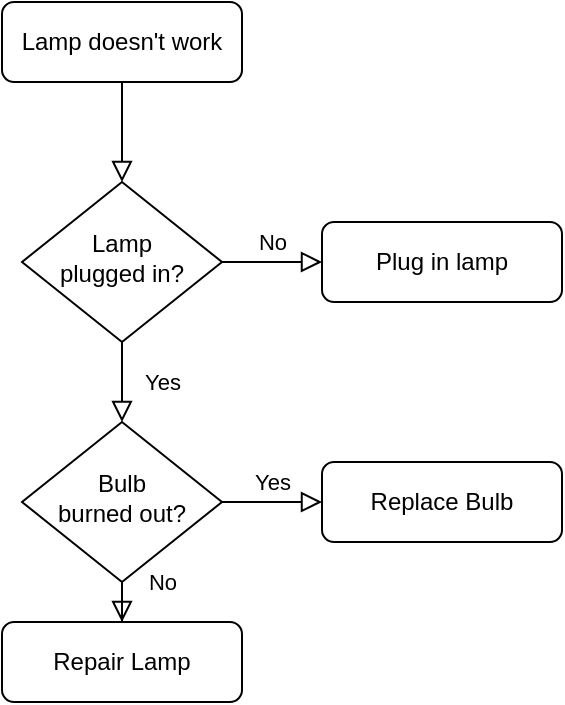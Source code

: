 <mxfile version="24.2.2" type="google" pages="2">
  <diagram id="C5RBs43oDa-KdzZeNtuy" name="Page-1">
    <mxGraphModel grid="1" page="1" gridSize="10" guides="1" tooltips="1" connect="1" arrows="1" fold="1" pageScale="1" pageWidth="827" pageHeight="1169" math="0" shadow="0">
      <root>
        <mxCell id="WIyWlLk6GJQsqaUBKTNV-0" />
        <mxCell id="WIyWlLk6GJQsqaUBKTNV-1" parent="WIyWlLk6GJQsqaUBKTNV-0" />
        <mxCell id="WIyWlLk6GJQsqaUBKTNV-2" value="" style="rounded=0;html=1;jettySize=auto;orthogonalLoop=1;fontSize=11;endArrow=block;endFill=0;endSize=8;strokeWidth=1;shadow=0;labelBackgroundColor=none;edgeStyle=orthogonalEdgeStyle;" edge="1" parent="WIyWlLk6GJQsqaUBKTNV-1" source="WIyWlLk6GJQsqaUBKTNV-3" target="WIyWlLk6GJQsqaUBKTNV-6">
          <mxGeometry relative="1" as="geometry" />
        </mxCell>
        <mxCell id="WIyWlLk6GJQsqaUBKTNV-3" value="Lamp doesn&#39;t work" style="rounded=1;whiteSpace=wrap;html=1;fontSize=12;glass=0;strokeWidth=1;shadow=0;" vertex="1" parent="WIyWlLk6GJQsqaUBKTNV-1">
          <mxGeometry x="160" y="80" width="120" height="40" as="geometry" />
        </mxCell>
        <mxCell id="WIyWlLk6GJQsqaUBKTNV-4" value="Yes" style="rounded=0;html=1;jettySize=auto;orthogonalLoop=1;fontSize=11;endArrow=block;endFill=0;endSize=8;strokeWidth=1;shadow=0;labelBackgroundColor=none;edgeStyle=orthogonalEdgeStyle;" edge="1" parent="WIyWlLk6GJQsqaUBKTNV-1" source="WIyWlLk6GJQsqaUBKTNV-6" target="WIyWlLk6GJQsqaUBKTNV-10">
          <mxGeometry y="20" relative="1" as="geometry">
            <mxPoint as="offset" />
          </mxGeometry>
        </mxCell>
        <mxCell id="WIyWlLk6GJQsqaUBKTNV-5" value="No" style="edgeStyle=orthogonalEdgeStyle;rounded=0;html=1;jettySize=auto;orthogonalLoop=1;fontSize=11;endArrow=block;endFill=0;endSize=8;strokeWidth=1;shadow=0;labelBackgroundColor=none;" edge="1" parent="WIyWlLk6GJQsqaUBKTNV-1" source="WIyWlLk6GJQsqaUBKTNV-6" target="WIyWlLk6GJQsqaUBKTNV-7">
          <mxGeometry y="10" relative="1" as="geometry">
            <mxPoint as="offset" />
          </mxGeometry>
        </mxCell>
        <mxCell id="WIyWlLk6GJQsqaUBKTNV-6" value="Lamp&lt;br&gt;plugged in?" style="rhombus;whiteSpace=wrap;html=1;shadow=0;fontFamily=Helvetica;fontSize=12;align=center;strokeWidth=1;spacing=6;spacingTop=-4;" vertex="1" parent="WIyWlLk6GJQsqaUBKTNV-1">
          <mxGeometry x="170" y="170" width="100" height="80" as="geometry" />
        </mxCell>
        <mxCell id="WIyWlLk6GJQsqaUBKTNV-7" value="Plug in lamp" style="rounded=1;whiteSpace=wrap;html=1;fontSize=12;glass=0;strokeWidth=1;shadow=0;" vertex="1" parent="WIyWlLk6GJQsqaUBKTNV-1">
          <mxGeometry x="320" y="190" width="120" height="40" as="geometry" />
        </mxCell>
        <mxCell id="WIyWlLk6GJQsqaUBKTNV-8" value="No" style="rounded=0;html=1;jettySize=auto;orthogonalLoop=1;fontSize=11;endArrow=block;endFill=0;endSize=8;strokeWidth=1;shadow=0;labelBackgroundColor=none;edgeStyle=orthogonalEdgeStyle;" edge="1" parent="WIyWlLk6GJQsqaUBKTNV-1" source="WIyWlLk6GJQsqaUBKTNV-10" target="WIyWlLk6GJQsqaUBKTNV-11">
          <mxGeometry x="0.333" y="20" relative="1" as="geometry">
            <mxPoint as="offset" />
          </mxGeometry>
        </mxCell>
        <mxCell id="WIyWlLk6GJQsqaUBKTNV-9" value="Yes" style="edgeStyle=orthogonalEdgeStyle;rounded=0;html=1;jettySize=auto;orthogonalLoop=1;fontSize=11;endArrow=block;endFill=0;endSize=8;strokeWidth=1;shadow=0;labelBackgroundColor=none;" edge="1" parent="WIyWlLk6GJQsqaUBKTNV-1" source="WIyWlLk6GJQsqaUBKTNV-10" target="WIyWlLk6GJQsqaUBKTNV-12">
          <mxGeometry y="10" relative="1" as="geometry">
            <mxPoint as="offset" />
          </mxGeometry>
        </mxCell>
        <mxCell id="WIyWlLk6GJQsqaUBKTNV-10" value="Bulb&lt;br&gt;burned out?" style="rhombus;whiteSpace=wrap;html=1;shadow=0;fontFamily=Helvetica;fontSize=12;align=center;strokeWidth=1;spacing=6;spacingTop=-4;" vertex="1" parent="WIyWlLk6GJQsqaUBKTNV-1">
          <mxGeometry x="170" y="290" width="100" height="80" as="geometry" />
        </mxCell>
        <mxCell id="WIyWlLk6GJQsqaUBKTNV-11" value="Repair Lamp" style="rounded=1;whiteSpace=wrap;html=1;fontSize=12;glass=0;strokeWidth=1;shadow=0;" vertex="1" parent="WIyWlLk6GJQsqaUBKTNV-1">
          <mxGeometry x="160" y="390" width="120" height="40" as="geometry" />
        </mxCell>
        <mxCell id="WIyWlLk6GJQsqaUBKTNV-12" value="Replace Bulb" style="rounded=1;whiteSpace=wrap;html=1;fontSize=12;glass=0;strokeWidth=1;shadow=0;" vertex="1" parent="WIyWlLk6GJQsqaUBKTNV-1">
          <mxGeometry x="320" y="310" width="120" height="40" as="geometry" />
        </mxCell>
      </root>
    </mxGraphModel>
  </diagram>
  <diagram id="bB6I3S5YnJukGwNrRYVE" name="第 2 页">
    <mxGraphModel grid="0" page="1" gridSize="10" guides="1" tooltips="1" connect="1" arrows="1" fold="1" pageScale="1" pageWidth="1169" pageHeight="1654" background="none" math="0" shadow="0">
      <root>
        <mxCell id="0" />
        <mxCell id="1" parent="0" />
        <mxCell id="1eYPgelw1Xq9mUJYC8PW-10" value="" style="edgeStyle=orthogonalEdgeStyle;rounded=0;orthogonalLoop=1;jettySize=auto;html=1;strokeWidth=2;fontSize=14;fontStyle=1" edge="1" parent="1" source="1eYPgelw1Xq9mUJYC8PW-5" target="1eYPgelw1Xq9mUJYC8PW-9">
          <mxGeometry relative="1" as="geometry">
            <Array as="points">
              <mxPoint x="480" y="250" />
              <mxPoint x="480" y="290" />
            </Array>
          </mxGeometry>
        </mxCell>
        <mxCell id="1eYPgelw1Xq9mUJYC8PW-5" value="&lt;font style=&quot;font-size: 14px;&quot;&gt;Sentiment Score&lt;/font&gt;" style="whiteSpace=wrap;html=1;rounded=1;glass=0;strokeWidth=2;shadow=0;fontSize=14;fontStyle=1" vertex="1" parent="1">
          <mxGeometry x="360" y="220" width="90" height="60" as="geometry" />
        </mxCell>
        <mxCell id="1eYPgelw1Xq9mUJYC8PW-18" value="" style="edgeStyle=orthogonalEdgeStyle;rounded=0;orthogonalLoop=1;jettySize=auto;html=1;strokeWidth=2;fontSize=14;fontStyle=1" edge="1" parent="1" source="1eYPgelw1Xq9mUJYC8PW-9" target="1eYPgelw1Xq9mUJYC8PW-17">
          <mxGeometry relative="1" as="geometry" />
        </mxCell>
        <mxCell id="1eYPgelw1Xq9mUJYC8PW-9" value="&lt;font style=&quot;font-size: 14px;&quot;&gt;concatenate&lt;/font&gt;" style="rhombus;whiteSpace=wrap;html=1;rounded=1;glass=0;strokeWidth=2;shadow=0;fontSize=14;fontStyle=1" vertex="1" parent="1">
          <mxGeometry x="510" y="260" width="100" height="60" as="geometry" />
        </mxCell>
        <mxCell id="1eYPgelw1Xq9mUJYC8PW-16" style="edgeStyle=orthogonalEdgeStyle;rounded=0;orthogonalLoop=1;jettySize=auto;html=1;entryX=0;entryY=0.5;entryDx=0;entryDy=0;strokeWidth=2;fontSize=14;fontStyle=1" edge="1" parent="1" source="1eYPgelw1Xq9mUJYC8PW-14" target="1eYPgelw1Xq9mUJYC8PW-5">
          <mxGeometry relative="1" as="geometry" />
        </mxCell>
        <mxCell id="1eYPgelw1Xq9mUJYC8PW-14" value="&lt;span style=&quot;font-size: 14px;&quot;&gt;BERT&lt;/span&gt;&lt;div style=&quot;font-size: 14px;&quot;&gt;&lt;span style=&quot;font-size: 14px;&quot;&gt;&amp;amp;&lt;br style=&quot;font-size: 14px;&quot;&gt;&lt;/span&gt;&lt;div style=&quot;font-size: 14px;&quot;&gt;&lt;span style=&quot;font-size: 14px;&quot;&gt;VADER&lt;/span&gt;&lt;/div&gt;&lt;/div&gt;" style="ellipse;whiteSpace=wrap;html=1;rounded=1;glass=0;strokeWidth=2;shadow=0;fontSize=14;fontStyle=1" vertex="1" parent="1">
          <mxGeometry x="230" y="210" width="90" height="80" as="geometry" />
        </mxCell>
        <mxCell id="MG5RfqQfxf4gKzajD_9t-4" value="" style="edgeStyle=orthogonalEdgeStyle;rounded=0;orthogonalLoop=1;jettySize=auto;html=1;strokeWidth=2;fontSize=14;fontStyle=1" edge="1" parent="1" source="1eYPgelw1Xq9mUJYC8PW-17" target="MG5RfqQfxf4gKzajD_9t-3">
          <mxGeometry relative="1" as="geometry" />
        </mxCell>
        <mxCell id="1eYPgelw1Xq9mUJYC8PW-17" value="&lt;font style=&quot;font-size: 14px;&quot;&gt;LSTM&lt;/font&gt;" style="ellipse;whiteSpace=wrap;html=1;rounded=1;glass=0;strokeWidth=2;shadow=0;fontSize=14;fontStyle=1" vertex="1" parent="1">
          <mxGeometry x="660" y="250" width="80" height="80" as="geometry" />
        </mxCell>
        <mxCell id="MG5RfqQfxf4gKzajD_9t-3" value="&lt;font style=&quot;font-size: 14px;&quot;&gt;Stock Price Prediction&lt;/font&gt;" style="whiteSpace=wrap;html=1;rounded=1;glass=0;strokeWidth=2;shadow=0;fontSize=14;fontStyle=1" vertex="1" parent="1">
          <mxGeometry x="790" y="260" width="100" height="60" as="geometry" />
        </mxCell>
        <mxCell id="MG5RfqQfxf4gKzajD_9t-6" style="edgeStyle=orthogonalEdgeStyle;rounded=0;orthogonalLoop=1;jettySize=auto;html=1;entryX=0;entryY=0.5;entryDx=0;entryDy=0;strokeWidth=2;fontSize=14;fontStyle=1" edge="1" parent="1" source="MG5RfqQfxf4gKzajD_9t-5" target="1eYPgelw1Xq9mUJYC8PW-14">
          <mxGeometry relative="1" as="geometry" />
        </mxCell>
        <mxCell id="MG5RfqQfxf4gKzajD_9t-5" value="&lt;span style=&quot;font-size: 14px;&quot;&gt;Financial News&lt;/span&gt;" style="shape=cylinder3;whiteSpace=wrap;html=1;boundedLbl=1;backgroundOutline=1;size=15;strokeWidth=2;fontSize=14;fontStyle=1" vertex="1" parent="1">
          <mxGeometry x="120" y="210" width="70" height="80" as="geometry" />
        </mxCell>
        <mxCell id="MG5RfqQfxf4gKzajD_9t-8" value="" style="edgeStyle=orthogonalEdgeStyle;rounded=0;orthogonalLoop=1;jettySize=auto;html=1;strokeWidth=2;fontSize=14;fontStyle=1" edge="1" parent="1" source="MG5RfqQfxf4gKzajD_9t-7" target="1eYPgelw1Xq9mUJYC8PW-9">
          <mxGeometry relative="1" as="geometry">
            <Array as="points">
              <mxPoint x="480" y="355" />
              <mxPoint x="480" y="290" />
            </Array>
          </mxGeometry>
        </mxCell>
        <mxCell id="MG5RfqQfxf4gKzajD_9t-7" value="&lt;span style=&quot;font-size: 14px;&quot;&gt;History Stock Price&lt;/span&gt;" style="shape=cylinder3;whiteSpace=wrap;html=1;boundedLbl=1;backgroundOutline=1;size=15;strokeWidth=2;fontSize=14;fontStyle=1" vertex="1" parent="1">
          <mxGeometry x="365" y="300" width="80" height="90" as="geometry" />
        </mxCell>
        <mxCell id="MG5RfqQfxf4gKzajD_9t-16" value="" style="edgeStyle=orthogonalEdgeStyle;rounded=0;orthogonalLoop=1;jettySize=auto;html=1;strokeWidth=2;fontSize=14;fontStyle=1" edge="1" parent="1" source="MG5RfqQfxf4gKzajD_9t-11" target="MG5RfqQfxf4gKzajD_9t-15">
          <mxGeometry relative="1" as="geometry" />
        </mxCell>
        <mxCell id="MG5RfqQfxf4gKzajD_9t-11" value="&lt;font style=&quot;font-size: 14px;&quot;&gt;Correlation Analysis&lt;/font&gt;" style="ellipse;whiteSpace=wrap;html=1;rounded=1;glass=0;strokeWidth=2;shadow=0;fontSize=14;fontStyle=1" vertex="1" parent="1">
          <mxGeometry x="660" y="370" width="80" height="80" as="geometry" />
        </mxCell>
        <mxCell id="MG5RfqQfxf4gKzajD_9t-15" value="&lt;font style=&quot;font-size: 14px;&quot;&gt;Correlation Coefficient&lt;/font&gt;" style="whiteSpace=wrap;html=1;rounded=1;glass=0;strokeWidth=2;shadow=0;fontSize=14;fontStyle=1" vertex="1" parent="1">
          <mxGeometry x="790" y="380" width="100" height="60" as="geometry" />
        </mxCell>
        <mxCell id="MG5RfqQfxf4gKzajD_9t-17" value="" style="edgeStyle=orthogonalEdgeStyle;rounded=0;orthogonalLoop=1;jettySize=auto;html=1;entryX=0;entryY=0.5;entryDx=0;entryDy=0;strokeWidth=2;fontSize=14;fontStyle=1" edge="1" parent="1" target="MG5RfqQfxf4gKzajD_9t-11">
          <mxGeometry relative="1" as="geometry">
            <mxPoint x="630" y="290" as="sourcePoint" />
            <mxPoint x="670" y="420" as="targetPoint" />
            <Array as="points">
              <mxPoint x="630" y="410" />
            </Array>
          </mxGeometry>
        </mxCell>
      </root>
    </mxGraphModel>
  </diagram>
</mxfile>
